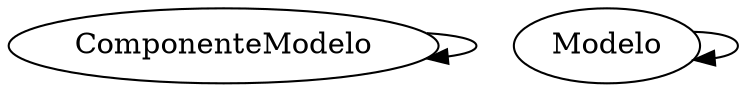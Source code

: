 /* Created by mdot for Matlab */
digraph m2html {
  ComponenteModelo -> ComponenteModelo;
  Modelo -> Modelo;

  ComponenteModelo [URL="ComponenteModelo.html"];
  Modelo [URL="Modelo.html"];
}